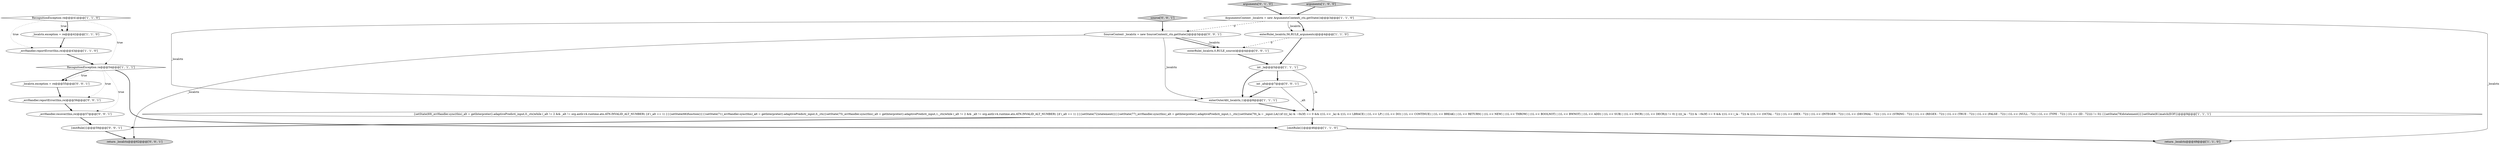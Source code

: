 digraph {
2 [style = filled, label = "{exitRule()}@@@46@@@['1', '1', '0']", fillcolor = white, shape = ellipse image = "AAA0AAABBB1BBB"];
10 [style = filled, label = "{setState(69)_errHandler.sync(this)_alt = getInterpreter().adaptivePredict(_input,0,_ctx)while (_alt != 2 && _alt != org.antlr.v4.runtime.atn.ATN.INVALID_ALT_NUMBER) {if (_alt == 1) {{{setState(66)function()}}}setState(71)_errHandler.sync(this)_alt = getInterpreter().adaptivePredict(_input,0,_ctx)}setState(75)_errHandler.sync(this)_alt = getInterpreter().adaptivePredict(_input,1,_ctx)while (_alt != 2 && _alt != org.antlr.v4.runtime.atn.ATN.INVALID_ALT_NUMBER) {if (_alt == 1) {{{setState(72)statement()}}}setState(77)_errHandler.sync(this)_alt = getInterpreter().adaptivePredict(_input,1,_ctx)}setState(79)_la = _input.LA(1)if ((((_la) & ~0x3f) == 0 && ((1L << _la) & ((1L << LBRACE) | (1L << LP) | (1L << DO) | (1L << CONTINUE) | (1L << BREAK) | (1L << RETURN) | (1L << NEW) | (1L << THROW) | (1L << BOOLNOT) | (1L << BWNOT) | (1L << ADD) | (1L << SUB) | (1L << INCR) | (1L << DECR))) != 0) || ((((_la - 72)) & ~0x3f) == 0 && ((1L << (_la - 72)) & ((1L << (OCTAL - 72)) | (1L << (HEX - 72)) | (1L << (INTEGER - 72)) | (1L << (DECIMAL - 72)) | (1L << (STRING - 72)) | (1L << (REGEX - 72)) | (1L << (TRUE - 72)) | (1L << (FALSE - 72)) | (1L << (NULL - 72)) | (1L << (TYPE - 72)) | (1L << (ID - 72)))) != 0)) {{setState(78)dstatement()}}setState(81)match(EOF)}@@@9@@@['1', '1', '1']", fillcolor = white, shape = ellipse image = "AAA0AAABBB1BBB"];
19 [style = filled, label = "SourceContext _localctx = new SourceContext(_ctx,getState())@@@3@@@['0', '0', '1']", fillcolor = white, shape = ellipse image = "AAA0AAABBB3BBB"];
13 [style = filled, label = "source['0', '0', '1']", fillcolor = lightgray, shape = diamond image = "AAA0AAABBB3BBB"];
0 [style = filled, label = "int _la@@@5@@@['1', '1', '1']", fillcolor = white, shape = ellipse image = "AAA0AAABBB1BBB"];
5 [style = filled, label = "enterRule(_localctx,56,RULE_arguments)@@@4@@@['1', '1', '0']", fillcolor = white, shape = ellipse image = "AAA0AAABBB1BBB"];
17 [style = filled, label = "{exitRule()}@@@59@@@['0', '0', '1']", fillcolor = white, shape = ellipse image = "AAA0AAABBB3BBB"];
14 [style = filled, label = "_localctx.exception = re@@@55@@@['0', '0', '1']", fillcolor = white, shape = ellipse image = "AAA0AAABBB3BBB"];
3 [style = filled, label = "ArgumentsContext _localctx = new ArgumentsContext(_ctx,getState())@@@3@@@['1', '1', '0']", fillcolor = white, shape = ellipse image = "AAA0AAABBB1BBB"];
8 [style = filled, label = "_localctx.exception = re@@@42@@@['1', '1', '0']", fillcolor = white, shape = ellipse image = "AAA0AAABBB1BBB"];
12 [style = filled, label = "arguments['0', '1', '0']", fillcolor = lightgray, shape = diamond image = "AAA0AAABBB2BBB"];
4 [style = filled, label = "RecognitionException re@@@54@@@['1', '1', '1']", fillcolor = white, shape = diamond image = "AAA0AAABBB1BBB"];
1 [style = filled, label = "_errHandler.reportError(this,re)@@@43@@@['1', '1', '0']", fillcolor = white, shape = ellipse image = "AAA0AAABBB1BBB"];
7 [style = filled, label = "arguments['1', '0', '0']", fillcolor = lightgray, shape = diamond image = "AAA0AAABBB1BBB"];
16 [style = filled, label = "int _alt@@@7@@@['0', '0', '1']", fillcolor = white, shape = ellipse image = "AAA0AAABBB3BBB"];
9 [style = filled, label = "enterOuterAlt(_localctx,1)@@@8@@@['1', '1', '1']", fillcolor = white, shape = ellipse image = "AAA0AAABBB1BBB"];
21 [style = filled, label = "_errHandler.reportError(this,re)@@@56@@@['0', '0', '1']", fillcolor = white, shape = ellipse image = "AAA0AAABBB3BBB"];
6 [style = filled, label = "RecognitionException re@@@41@@@['1', '1', '0']", fillcolor = white, shape = diamond image = "AAA0AAABBB1BBB"];
18 [style = filled, label = "_errHandler.recover(this,re)@@@57@@@['0', '0', '1']", fillcolor = white, shape = ellipse image = "AAA0AAABBB3BBB"];
11 [style = filled, label = "return _localctx@@@49@@@['1', '1', '0']", fillcolor = lightgray, shape = ellipse image = "AAA0AAABBB1BBB"];
15 [style = filled, label = "enterRule(_localctx,0,RULE_source)@@@4@@@['0', '0', '1']", fillcolor = white, shape = ellipse image = "AAA0AAABBB3BBB"];
20 [style = filled, label = "return _localctx@@@62@@@['0', '0', '1']", fillcolor = lightgray, shape = ellipse image = "AAA0AAABBB3BBB"];
3->19 [style = dashed, label="0"];
3->11 [style = solid, label="_localctx"];
10->2 [style = bold, label=""];
13->19 [style = bold, label=""];
10->17 [style = bold, label=""];
4->21 [style = dotted, label="true"];
14->21 [style = bold, label=""];
2->11 [style = bold, label=""];
0->9 [style = bold, label=""];
19->15 [style = bold, label=""];
6->1 [style = dotted, label="true"];
4->18 [style = dotted, label="true"];
0->10 [style = solid, label="_la"];
17->20 [style = bold, label=""];
6->8 [style = bold, label=""];
3->5 [style = bold, label=""];
4->2 [style = bold, label=""];
8->1 [style = bold, label=""];
7->3 [style = bold, label=""];
16->10 [style = solid, label="_alt"];
6->4 [style = dotted, label="true"];
6->8 [style = dotted, label="true"];
5->0 [style = bold, label=""];
15->0 [style = bold, label=""];
21->18 [style = bold, label=""];
12->3 [style = bold, label=""];
19->15 [style = solid, label="_localctx"];
4->14 [style = dotted, label="true"];
19->9 [style = solid, label="_localctx"];
1->4 [style = bold, label=""];
4->14 [style = bold, label=""];
3->9 [style = solid, label="_localctx"];
3->5 [style = solid, label="_localctx"];
18->17 [style = bold, label=""];
5->15 [style = dashed, label="0"];
19->20 [style = solid, label="_localctx"];
9->10 [style = bold, label=""];
16->9 [style = bold, label=""];
0->16 [style = bold, label=""];
}
